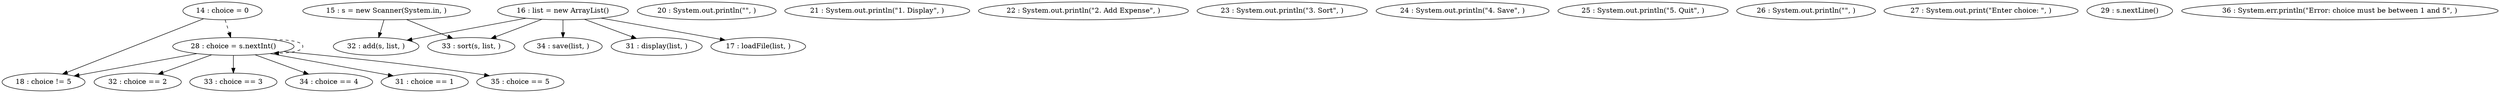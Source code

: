digraph G {
"14 : choice = 0"
"14 : choice = 0" -> "18 : choice != 5"
"14 : choice = 0" -> "28 : choice = s.nextInt()" [style=dashed]
"15 : s = new Scanner(System.in, )"
"15 : s = new Scanner(System.in, )" -> "33 : sort(s, list, )"
"15 : s = new Scanner(System.in, )" -> "32 : add(s, list, )"
"16 : list = new ArrayList()"
"16 : list = new ArrayList()" -> "33 : sort(s, list, )"
"16 : list = new ArrayList()" -> "34 : save(list, )"
"16 : list = new ArrayList()" -> "31 : display(list, )"
"16 : list = new ArrayList()" -> "17 : loadFile(list, )"
"16 : list = new ArrayList()" -> "32 : add(s, list, )"
"17 : loadFile(list, )"
"18 : choice != 5"
"20 : System.out.println(\"\", )"
"21 : System.out.println(\"1. Display\", )"
"22 : System.out.println(\"2. Add Expense\", )"
"23 : System.out.println(\"3. Sort\", )"
"24 : System.out.println(\"4. Save\", )"
"25 : System.out.println(\"5. Quit\", )"
"26 : System.out.println(\"\", )"
"27 : System.out.print(\"Enter choice: \", )"
"28 : choice = s.nextInt()"
"28 : choice = s.nextInt()" -> "32 : choice == 2"
"28 : choice = s.nextInt()" -> "33 : choice == 3"
"28 : choice = s.nextInt()" -> "34 : choice == 4"
"28 : choice = s.nextInt()" -> "18 : choice != 5"
"28 : choice = s.nextInt()" -> "31 : choice == 1"
"28 : choice = s.nextInt()" -> "35 : choice == 5"
"28 : choice = s.nextInt()" -> "28 : choice = s.nextInt()" [style=dashed]
"29 : s.nextLine()"
"31 : choice == 1"
"31 : display(list, )"
"32 : choice == 2"
"32 : add(s, list, )"
"33 : choice == 3"
"33 : sort(s, list, )"
"34 : choice == 4"
"34 : save(list, )"
"35 : choice == 5"
"36 : System.err.println(\"Error: choice must be between 1 and 5\", )"
"18 : choice != 5"
}